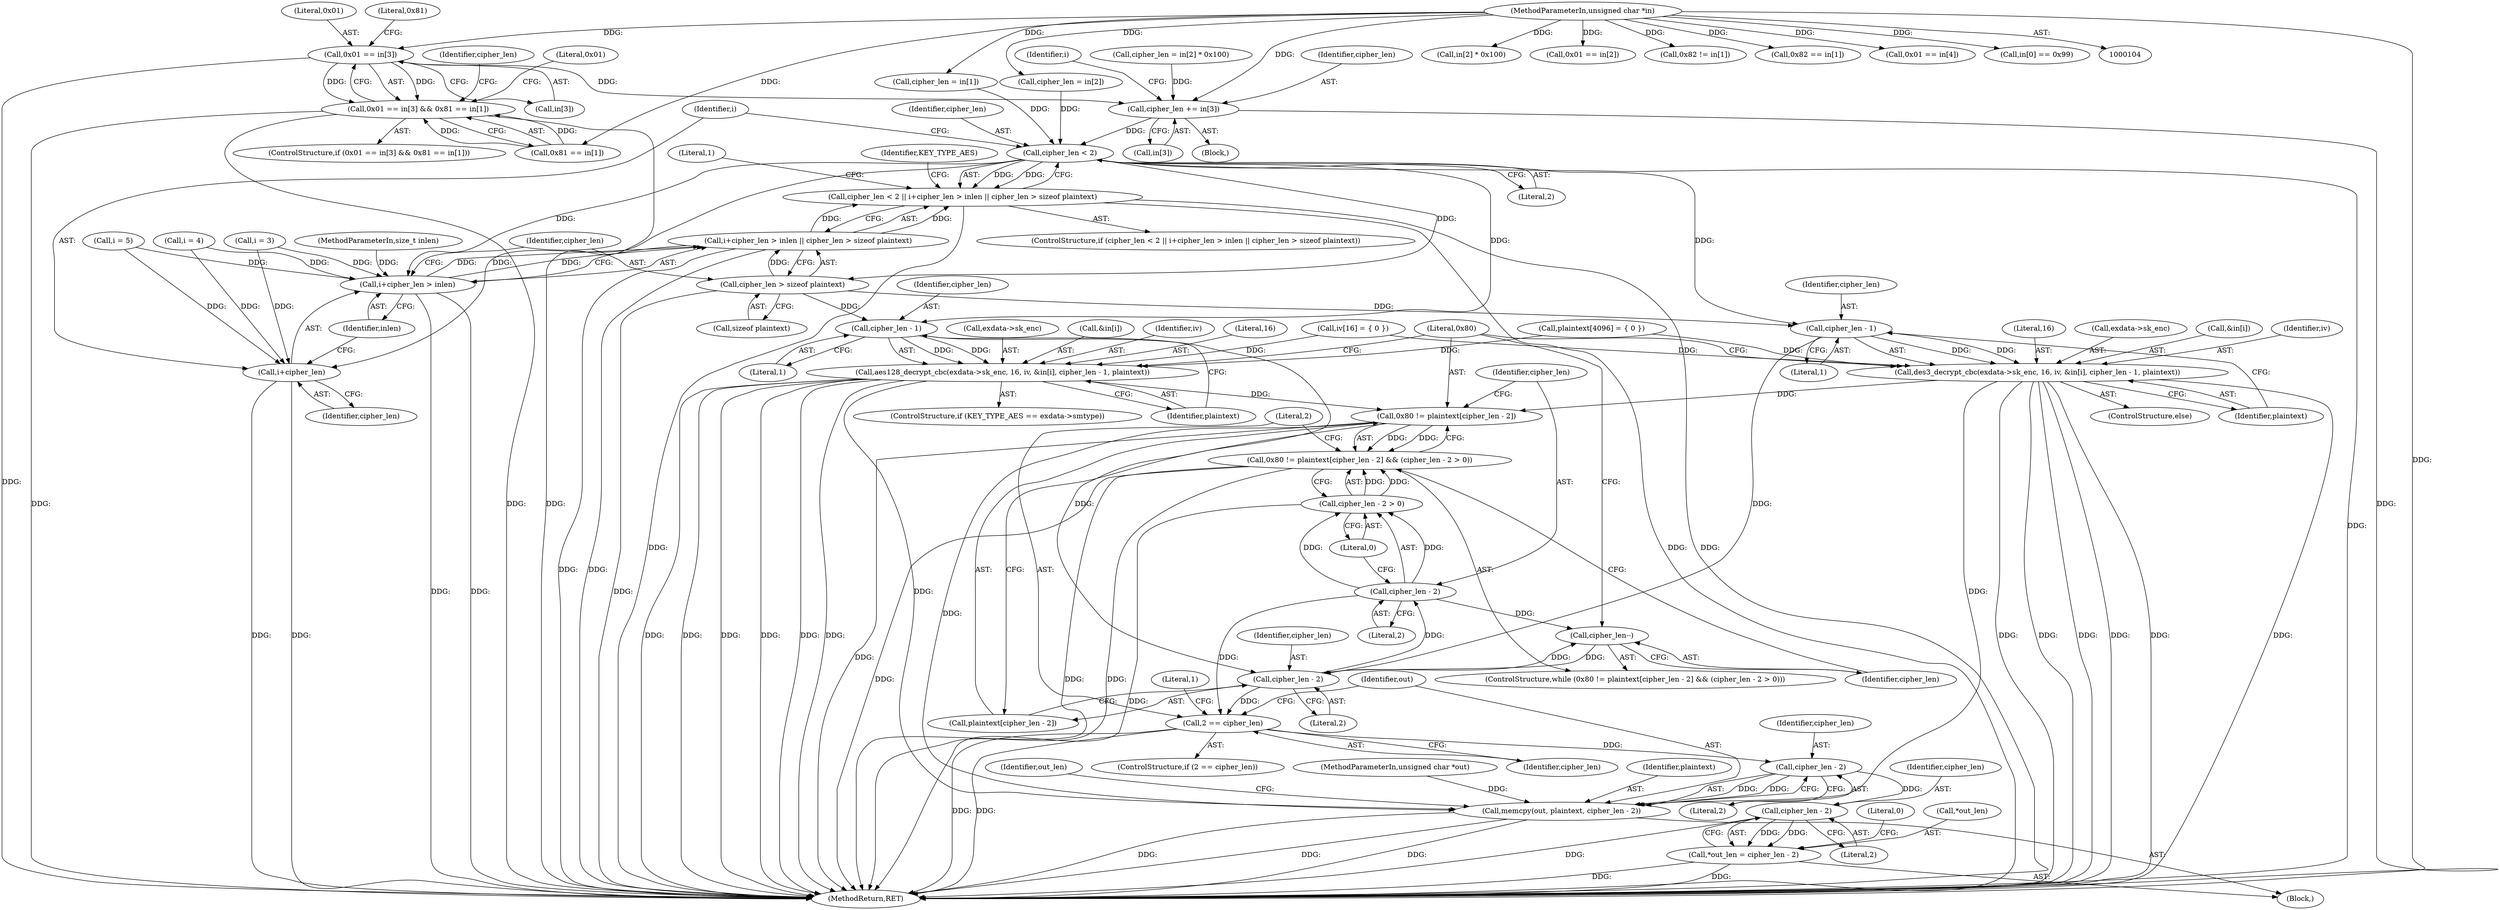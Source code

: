 digraph "0_OpenSC_360e95d45ac4123255a4c796db96337f332160ad#diff-d643a0fa169471dbf2912f4866dc49c5_0@pointer" {
"1000169" [label="(Call,0x01 == in[3])"];
"1000106" [label="(MethodParameterIn,unsigned char *in)"];
"1000168" [label="(Call,0x01 == in[3] && 0x81 == in[1])"];
"1000209" [label="(Call,cipher_len += in[3])"];
"1000224" [label="(Call,cipher_len < 2)"];
"1000223" [label="(Call,cipher_len < 2 || i+cipher_len > inlen || cipher_len > sizeof plaintext)"];
"1000228" [label="(Call,i+cipher_len > inlen)"];
"1000227" [label="(Call,i+cipher_len > inlen || cipher_len > sizeof plaintext)"];
"1000229" [label="(Call,i+cipher_len)"];
"1000233" [label="(Call,cipher_len > sizeof plaintext)"];
"1000256" [label="(Call,cipher_len - 1)"];
"1000246" [label="(Call,aes128_decrypt_cbc(exdata->sk_enc, 16, iv, &in[i], cipher_len - 1, plaintext))"];
"1000277" [label="(Call,0x80 != plaintext[cipher_len - 2])"];
"1000276" [label="(Call,0x80 != plaintext[cipher_len - 2] && (cipher_len - 2 > 0))"];
"1000298" [label="(Call,memcpy(out, plaintext, cipher_len - 2))"];
"1000281" [label="(Call,cipher_len - 2)"];
"1000285" [label="(Call,cipher_len - 2)"];
"1000284" [label="(Call,cipher_len - 2 > 0)"];
"1000289" [label="(Call,cipher_len--)"];
"1000292" [label="(Call,2 == cipher_len)"];
"1000301" [label="(Call,cipher_len - 2)"];
"1000307" [label="(Call,cipher_len - 2)"];
"1000304" [label="(Call,*out_len = cipher_len - 2)"];
"1000271" [label="(Call,cipher_len - 1)"];
"1000261" [label="(Call,des3_decrypt_cbc(exdata->sk_enc, 16, iv, &in[i], cipher_len - 1, plaintext))"];
"1000292" [label="(Call,2 == cipher_len)"];
"1000242" [label="(Identifier,KEY_TYPE_AES)"];
"1000258" [label="(Literal,1)"];
"1000311" [label="(Literal,0)"];
"1000257" [label="(Identifier,cipher_len)"];
"1000232" [label="(Identifier,inlen)"];
"1000273" [label="(Literal,1)"];
"1000301" [label="(Call,cipher_len - 2)"];
"1000117" [label="(Call,plaintext[4096] = { 0 })"];
"1000277" [label="(Call,0x80 != plaintext[cipher_len - 2])"];
"1000210" [label="(Identifier,cipher_len)"];
"1000271" [label="(Call,cipher_len - 1)"];
"1000290" [label="(Identifier,cipher_len)"];
"1000211" [label="(Call,in[3])"];
"1000240" [label="(ControlStructure,if (KEY_TYPE_AES == exdata->smtype))"];
"1000265" [label="(Literal,16)"];
"1000304" [label="(Call,*out_len = cipher_len - 2)"];
"1000228" [label="(Call,i+cipher_len > inlen)"];
"1000275" [label="(ControlStructure,while (0x80 != plaintext[cipher_len - 2] && (cipher_len - 2 > 0)))"];
"1000233" [label="(Call,cipher_len > sizeof plaintext)"];
"1000306" [label="(Identifier,out_len)"];
"1000170" [label="(Literal,0x01)"];
"1000114" [label="(Call,iv[16] = { 0 })"];
"1000209" [label="(Call,cipher_len += in[3])"];
"1000234" [label="(Identifier,cipher_len)"];
"1000227" [label="(Call,i+cipher_len > inlen || cipher_len > sizeof plaintext)"];
"1000287" [label="(Literal,2)"];
"1000247" [label="(Call,exdata->sk_enc)"];
"1000252" [label="(Call,&in[i])"];
"1000256" [label="(Call,cipher_len - 1)"];
"1000167" [label="(ControlStructure,if (0x01 == in[3] && 0x81 == in[1]))"];
"1000291" [label="(ControlStructure,if (2 == cipher_len))"];
"1000215" [label="(Identifier,i)"];
"1000297" [label="(Literal,1)"];
"1000171" [label="(Call,in[3])"];
"1000251" [label="(Identifier,iv)"];
"1000309" [label="(Literal,2)"];
"1000169" [label="(Call,0x01 == in[3])"];
"1000308" [label="(Identifier,cipher_len)"];
"1000168" [label="(Call,0x01 == in[3] && 0x81 == in[1])"];
"1000272" [label="(Identifier,cipher_len)"];
"1000226" [label="(Literal,2)"];
"1000288" [label="(Literal,0)"];
"1000192" [label="(Literal,0x01)"];
"1000260" [label="(ControlStructure,else)"];
"1000231" [label="(Identifier,cipher_len)"];
"1000285" [label="(Call,cipher_len - 2)"];
"1000279" [label="(Call,plaintext[cipher_len - 2])"];
"1000175" [label="(Literal,0x81)"];
"1000250" [label="(Literal,16)"];
"1000224" [label="(Call,cipher_len < 2)"];
"1000281" [label="(Call,cipher_len - 2)"];
"1000294" [label="(Identifier,cipher_len)"];
"1000222" [label="(ControlStructure,if (cipher_len < 2 || i+cipher_len > inlen || cipher_len > sizeof plaintext))"];
"1000303" [label="(Literal,2)"];
"1000204" [label="(Call,in[2] * 0x100)"];
"1000110" [label="(Block,)"];
"1000305" [label="(Call,*out_len)"];
"1000147" [label="(Call,0x01 == in[2])"];
"1000108" [label="(MethodParameterIn,unsigned char *out)"];
"1000289" [label="(Call,cipher_len--)"];
"1000230" [label="(Identifier,i)"];
"1000299" [label="(Identifier,out)"];
"1000300" [label="(Identifier,plaintext)"];
"1000107" [label="(MethodParameterIn,size_t inlen)"];
"1000106" [label="(MethodParameterIn,unsigned char *in)"];
"1000282" [label="(Identifier,cipher_len)"];
"1000283" [label="(Literal,2)"];
"1000274" [label="(Identifier,plaintext)"];
"1000152" [label="(Call,0x82 != in[1])"];
"1000174" [label="(Call,0x81 == in[1])"];
"1000276" [label="(Call,0x80 != plaintext[cipher_len - 2] && (cipher_len - 2 > 0))"];
"1000259" [label="(Identifier,plaintext)"];
"1000158" [label="(Call,cipher_len = in[1])"];
"1000262" [label="(Call,exdata->sk_enc)"];
"1000278" [label="(Literal,0x80)"];
"1000307" [label="(Call,cipher_len - 2)"];
"1000196" [label="(Call,0x82 == in[1])"];
"1000246" [label="(Call,aes128_decrypt_cbc(exdata->sk_enc, 16, iv, &in[i], cipher_len - 1, plaintext))"];
"1000267" [label="(Call,&in[i])"];
"1000191" [label="(Call,0x01 == in[4])"];
"1000223" [label="(Call,cipher_len < 2 || i+cipher_len > inlen || cipher_len > sizeof plaintext)"];
"1000180" [label="(Call,cipher_len = in[2])"];
"1000284" [label="(Call,cipher_len - 2 > 0)"];
"1000225" [label="(Identifier,cipher_len)"];
"1000286" [label="(Identifier,cipher_len)"];
"1000138" [label="(Call,in[0] == 0x99)"];
"1000214" [label="(Call,i = 5)"];
"1000298" [label="(Call,memcpy(out, plaintext, cipher_len - 2))"];
"1000312" [label="(MethodReturn,RET)"];
"1000229" [label="(Call,i+cipher_len)"];
"1000266" [label="(Identifier,iv)"];
"1000293" [label="(Literal,2)"];
"1000163" [label="(Call,i = 3)"];
"1000235" [label="(Call,sizeof plaintext)"];
"1000202" [label="(Call,cipher_len = in[2] * 0x100)"];
"1000201" [label="(Block,)"];
"1000261" [label="(Call,des3_decrypt_cbc(exdata->sk_enc, 16, iv, &in[i], cipher_len - 1, plaintext))"];
"1000185" [label="(Call,i = 4)"];
"1000302" [label="(Identifier,cipher_len)"];
"1000239" [label="(Literal,1)"];
"1000181" [label="(Identifier,cipher_len)"];
"1000169" -> "1000168"  [label="AST: "];
"1000169" -> "1000171"  [label="CFG: "];
"1000170" -> "1000169"  [label="AST: "];
"1000171" -> "1000169"  [label="AST: "];
"1000175" -> "1000169"  [label="CFG: "];
"1000168" -> "1000169"  [label="CFG: "];
"1000169" -> "1000312"  [label="DDG: "];
"1000169" -> "1000168"  [label="DDG: "];
"1000169" -> "1000168"  [label="DDG: "];
"1000106" -> "1000169"  [label="DDG: "];
"1000169" -> "1000209"  [label="DDG: "];
"1000106" -> "1000104"  [label="AST: "];
"1000106" -> "1000312"  [label="DDG: "];
"1000106" -> "1000138"  [label="DDG: "];
"1000106" -> "1000147"  [label="DDG: "];
"1000106" -> "1000152"  [label="DDG: "];
"1000106" -> "1000158"  [label="DDG: "];
"1000106" -> "1000174"  [label="DDG: "];
"1000106" -> "1000180"  [label="DDG: "];
"1000106" -> "1000191"  [label="DDG: "];
"1000106" -> "1000196"  [label="DDG: "];
"1000106" -> "1000204"  [label="DDG: "];
"1000106" -> "1000209"  [label="DDG: "];
"1000168" -> "1000167"  [label="AST: "];
"1000168" -> "1000174"  [label="CFG: "];
"1000174" -> "1000168"  [label="AST: "];
"1000181" -> "1000168"  [label="CFG: "];
"1000192" -> "1000168"  [label="CFG: "];
"1000168" -> "1000312"  [label="DDG: "];
"1000168" -> "1000312"  [label="DDG: "];
"1000168" -> "1000312"  [label="DDG: "];
"1000174" -> "1000168"  [label="DDG: "];
"1000174" -> "1000168"  [label="DDG: "];
"1000209" -> "1000201"  [label="AST: "];
"1000209" -> "1000211"  [label="CFG: "];
"1000210" -> "1000209"  [label="AST: "];
"1000211" -> "1000209"  [label="AST: "];
"1000215" -> "1000209"  [label="CFG: "];
"1000209" -> "1000312"  [label="DDG: "];
"1000202" -> "1000209"  [label="DDG: "];
"1000209" -> "1000224"  [label="DDG: "];
"1000224" -> "1000223"  [label="AST: "];
"1000224" -> "1000226"  [label="CFG: "];
"1000225" -> "1000224"  [label="AST: "];
"1000226" -> "1000224"  [label="AST: "];
"1000230" -> "1000224"  [label="CFG: "];
"1000223" -> "1000224"  [label="CFG: "];
"1000224" -> "1000312"  [label="DDG: "];
"1000224" -> "1000223"  [label="DDG: "];
"1000224" -> "1000223"  [label="DDG: "];
"1000158" -> "1000224"  [label="DDG: "];
"1000180" -> "1000224"  [label="DDG: "];
"1000224" -> "1000228"  [label="DDG: "];
"1000224" -> "1000229"  [label="DDG: "];
"1000224" -> "1000233"  [label="DDG: "];
"1000224" -> "1000256"  [label="DDG: "];
"1000224" -> "1000271"  [label="DDG: "];
"1000223" -> "1000222"  [label="AST: "];
"1000223" -> "1000227"  [label="CFG: "];
"1000227" -> "1000223"  [label="AST: "];
"1000239" -> "1000223"  [label="CFG: "];
"1000242" -> "1000223"  [label="CFG: "];
"1000223" -> "1000312"  [label="DDG: "];
"1000223" -> "1000312"  [label="DDG: "];
"1000223" -> "1000312"  [label="DDG: "];
"1000227" -> "1000223"  [label="DDG: "];
"1000227" -> "1000223"  [label="DDG: "];
"1000228" -> "1000227"  [label="AST: "];
"1000228" -> "1000232"  [label="CFG: "];
"1000229" -> "1000228"  [label="AST: "];
"1000232" -> "1000228"  [label="AST: "];
"1000234" -> "1000228"  [label="CFG: "];
"1000227" -> "1000228"  [label="CFG: "];
"1000228" -> "1000312"  [label="DDG: "];
"1000228" -> "1000312"  [label="DDG: "];
"1000228" -> "1000227"  [label="DDG: "];
"1000228" -> "1000227"  [label="DDG: "];
"1000214" -> "1000228"  [label="DDG: "];
"1000163" -> "1000228"  [label="DDG: "];
"1000185" -> "1000228"  [label="DDG: "];
"1000107" -> "1000228"  [label="DDG: "];
"1000227" -> "1000233"  [label="CFG: "];
"1000233" -> "1000227"  [label="AST: "];
"1000227" -> "1000312"  [label="DDG: "];
"1000227" -> "1000312"  [label="DDG: "];
"1000233" -> "1000227"  [label="DDG: "];
"1000229" -> "1000231"  [label="CFG: "];
"1000230" -> "1000229"  [label="AST: "];
"1000231" -> "1000229"  [label="AST: "];
"1000232" -> "1000229"  [label="CFG: "];
"1000229" -> "1000312"  [label="DDG: "];
"1000229" -> "1000312"  [label="DDG: "];
"1000214" -> "1000229"  [label="DDG: "];
"1000163" -> "1000229"  [label="DDG: "];
"1000185" -> "1000229"  [label="DDG: "];
"1000233" -> "1000235"  [label="CFG: "];
"1000234" -> "1000233"  [label="AST: "];
"1000235" -> "1000233"  [label="AST: "];
"1000233" -> "1000312"  [label="DDG: "];
"1000233" -> "1000256"  [label="DDG: "];
"1000233" -> "1000271"  [label="DDG: "];
"1000256" -> "1000246"  [label="AST: "];
"1000256" -> "1000258"  [label="CFG: "];
"1000257" -> "1000256"  [label="AST: "];
"1000258" -> "1000256"  [label="AST: "];
"1000259" -> "1000256"  [label="CFG: "];
"1000256" -> "1000246"  [label="DDG: "];
"1000256" -> "1000246"  [label="DDG: "];
"1000256" -> "1000281"  [label="DDG: "];
"1000246" -> "1000240"  [label="AST: "];
"1000246" -> "1000259"  [label="CFG: "];
"1000247" -> "1000246"  [label="AST: "];
"1000250" -> "1000246"  [label="AST: "];
"1000251" -> "1000246"  [label="AST: "];
"1000252" -> "1000246"  [label="AST: "];
"1000259" -> "1000246"  [label="AST: "];
"1000278" -> "1000246"  [label="CFG: "];
"1000246" -> "1000312"  [label="DDG: "];
"1000246" -> "1000312"  [label="DDG: "];
"1000246" -> "1000312"  [label="DDG: "];
"1000246" -> "1000312"  [label="DDG: "];
"1000246" -> "1000312"  [label="DDG: "];
"1000246" -> "1000312"  [label="DDG: "];
"1000114" -> "1000246"  [label="DDG: "];
"1000117" -> "1000246"  [label="DDG: "];
"1000246" -> "1000277"  [label="DDG: "];
"1000246" -> "1000298"  [label="DDG: "];
"1000277" -> "1000276"  [label="AST: "];
"1000277" -> "1000279"  [label="CFG: "];
"1000278" -> "1000277"  [label="AST: "];
"1000279" -> "1000277"  [label="AST: "];
"1000286" -> "1000277"  [label="CFG: "];
"1000276" -> "1000277"  [label="CFG: "];
"1000277" -> "1000312"  [label="DDG: "];
"1000277" -> "1000276"  [label="DDG: "];
"1000277" -> "1000276"  [label="DDG: "];
"1000261" -> "1000277"  [label="DDG: "];
"1000277" -> "1000298"  [label="DDG: "];
"1000276" -> "1000275"  [label="AST: "];
"1000276" -> "1000284"  [label="CFG: "];
"1000284" -> "1000276"  [label="AST: "];
"1000290" -> "1000276"  [label="CFG: "];
"1000293" -> "1000276"  [label="CFG: "];
"1000276" -> "1000312"  [label="DDG: "];
"1000276" -> "1000312"  [label="DDG: "];
"1000276" -> "1000312"  [label="DDG: "];
"1000284" -> "1000276"  [label="DDG: "];
"1000284" -> "1000276"  [label="DDG: "];
"1000298" -> "1000110"  [label="AST: "];
"1000298" -> "1000301"  [label="CFG: "];
"1000299" -> "1000298"  [label="AST: "];
"1000300" -> "1000298"  [label="AST: "];
"1000301" -> "1000298"  [label="AST: "];
"1000306" -> "1000298"  [label="CFG: "];
"1000298" -> "1000312"  [label="DDG: "];
"1000298" -> "1000312"  [label="DDG: "];
"1000298" -> "1000312"  [label="DDG: "];
"1000108" -> "1000298"  [label="DDG: "];
"1000261" -> "1000298"  [label="DDG: "];
"1000301" -> "1000298"  [label="DDG: "];
"1000301" -> "1000298"  [label="DDG: "];
"1000281" -> "1000279"  [label="AST: "];
"1000281" -> "1000283"  [label="CFG: "];
"1000282" -> "1000281"  [label="AST: "];
"1000283" -> "1000281"  [label="AST: "];
"1000279" -> "1000281"  [label="CFG: "];
"1000289" -> "1000281"  [label="DDG: "];
"1000271" -> "1000281"  [label="DDG: "];
"1000281" -> "1000285"  [label="DDG: "];
"1000281" -> "1000289"  [label="DDG: "];
"1000281" -> "1000292"  [label="DDG: "];
"1000285" -> "1000284"  [label="AST: "];
"1000285" -> "1000287"  [label="CFG: "];
"1000286" -> "1000285"  [label="AST: "];
"1000287" -> "1000285"  [label="AST: "];
"1000288" -> "1000285"  [label="CFG: "];
"1000285" -> "1000284"  [label="DDG: "];
"1000285" -> "1000284"  [label="DDG: "];
"1000285" -> "1000289"  [label="DDG: "];
"1000285" -> "1000292"  [label="DDG: "];
"1000284" -> "1000288"  [label="CFG: "];
"1000288" -> "1000284"  [label="AST: "];
"1000284" -> "1000312"  [label="DDG: "];
"1000289" -> "1000275"  [label="AST: "];
"1000289" -> "1000290"  [label="CFG: "];
"1000290" -> "1000289"  [label="AST: "];
"1000278" -> "1000289"  [label="CFG: "];
"1000292" -> "1000291"  [label="AST: "];
"1000292" -> "1000294"  [label="CFG: "];
"1000293" -> "1000292"  [label="AST: "];
"1000294" -> "1000292"  [label="AST: "];
"1000297" -> "1000292"  [label="CFG: "];
"1000299" -> "1000292"  [label="CFG: "];
"1000292" -> "1000312"  [label="DDG: "];
"1000292" -> "1000312"  [label="DDG: "];
"1000292" -> "1000301"  [label="DDG: "];
"1000301" -> "1000303"  [label="CFG: "];
"1000302" -> "1000301"  [label="AST: "];
"1000303" -> "1000301"  [label="AST: "];
"1000301" -> "1000307"  [label="DDG: "];
"1000307" -> "1000304"  [label="AST: "];
"1000307" -> "1000309"  [label="CFG: "];
"1000308" -> "1000307"  [label="AST: "];
"1000309" -> "1000307"  [label="AST: "];
"1000304" -> "1000307"  [label="CFG: "];
"1000307" -> "1000312"  [label="DDG: "];
"1000307" -> "1000304"  [label="DDG: "];
"1000307" -> "1000304"  [label="DDG: "];
"1000304" -> "1000110"  [label="AST: "];
"1000305" -> "1000304"  [label="AST: "];
"1000311" -> "1000304"  [label="CFG: "];
"1000304" -> "1000312"  [label="DDG: "];
"1000304" -> "1000312"  [label="DDG: "];
"1000271" -> "1000261"  [label="AST: "];
"1000271" -> "1000273"  [label="CFG: "];
"1000272" -> "1000271"  [label="AST: "];
"1000273" -> "1000271"  [label="AST: "];
"1000274" -> "1000271"  [label="CFG: "];
"1000271" -> "1000261"  [label="DDG: "];
"1000271" -> "1000261"  [label="DDG: "];
"1000261" -> "1000260"  [label="AST: "];
"1000261" -> "1000274"  [label="CFG: "];
"1000262" -> "1000261"  [label="AST: "];
"1000265" -> "1000261"  [label="AST: "];
"1000266" -> "1000261"  [label="AST: "];
"1000267" -> "1000261"  [label="AST: "];
"1000274" -> "1000261"  [label="AST: "];
"1000278" -> "1000261"  [label="CFG: "];
"1000261" -> "1000312"  [label="DDG: "];
"1000261" -> "1000312"  [label="DDG: "];
"1000261" -> "1000312"  [label="DDG: "];
"1000261" -> "1000312"  [label="DDG: "];
"1000261" -> "1000312"  [label="DDG: "];
"1000261" -> "1000312"  [label="DDG: "];
"1000114" -> "1000261"  [label="DDG: "];
"1000117" -> "1000261"  [label="DDG: "];
}
